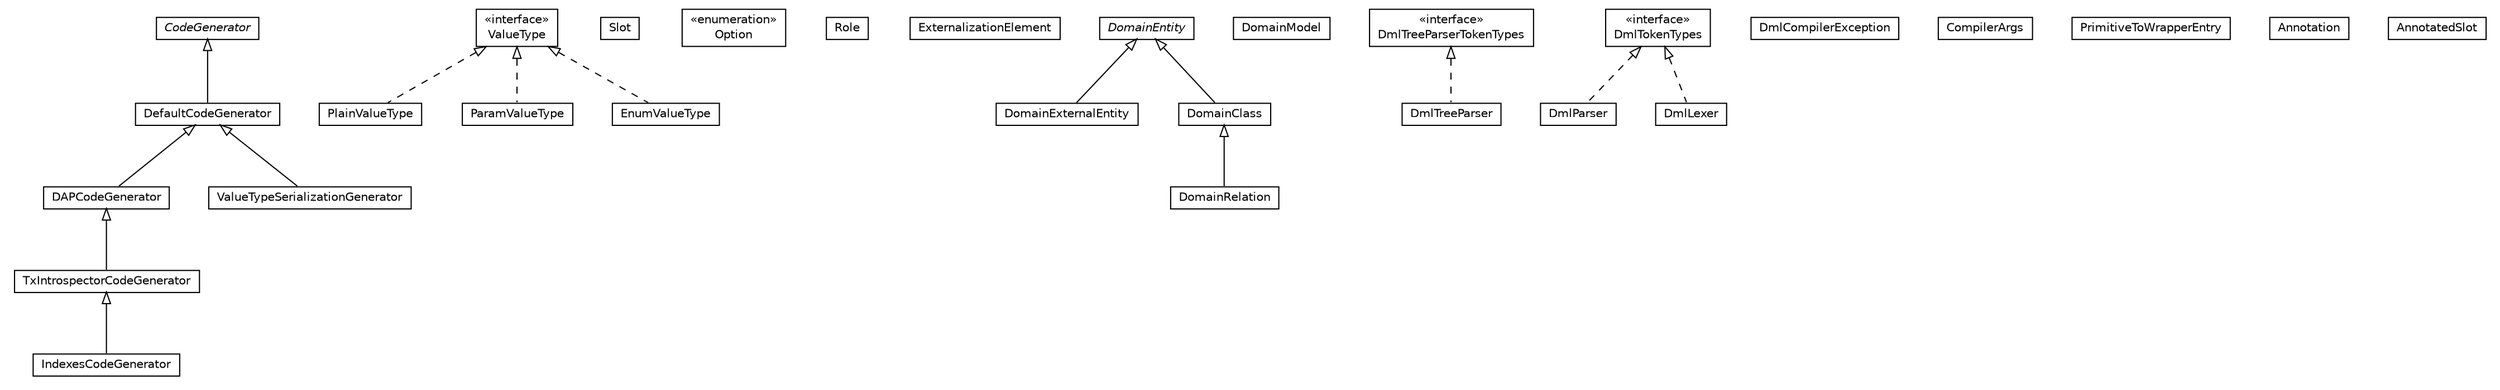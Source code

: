 #!/usr/local/bin/dot
#
# Class diagram 
# Generated by UMLGraph version 5.1 (http://www.umlgraph.org/)
#

digraph G {
	edge [fontname="Helvetica",fontsize=10,labelfontname="Helvetica",labelfontsize=10];
	node [fontname="Helvetica",fontsize=10,shape=plaintext];
	nodesep=0.25;
	ranksep=0.5;
	// pt.ist.fenixframework.dml.IndexesCodeGenerator
	c755 [label=<<table title="pt.ist.fenixframework.dml.IndexesCodeGenerator" border="0" cellborder="1" cellspacing="0" cellpadding="2" port="p" href="./IndexesCodeGenerator.html">
		<tr><td><table border="0" cellspacing="0" cellpadding="1">
<tr><td align="center" balign="center"> IndexesCodeGenerator </td></tr>
		</table></td></tr>
		</table>>, fontname="Helvetica", fontcolor="black", fontsize=10.0];
	// pt.ist.fenixframework.dml.TxIntrospectorCodeGenerator
	c756 [label=<<table title="pt.ist.fenixframework.dml.TxIntrospectorCodeGenerator" border="0" cellborder="1" cellspacing="0" cellpadding="2" port="p" href="./TxIntrospectorCodeGenerator.html">
		<tr><td><table border="0" cellspacing="0" cellpadding="1">
<tr><td align="center" balign="center"> TxIntrospectorCodeGenerator </td></tr>
		</table></td></tr>
		</table>>, fontname="Helvetica", fontcolor="black", fontsize=10.0];
	// pt.ist.fenixframework.dml.DAPCodeGenerator
	c757 [label=<<table title="pt.ist.fenixframework.dml.DAPCodeGenerator" border="0" cellborder="1" cellspacing="0" cellpadding="2" port="p" href="./DAPCodeGenerator.html">
		<tr><td><table border="0" cellspacing="0" cellpadding="1">
<tr><td align="center" balign="center"> DAPCodeGenerator </td></tr>
		</table></td></tr>
		</table>>, fontname="Helvetica", fontcolor="black", fontsize=10.0];
	// pt.ist.fenixframework.dml.ValueTypeSerializationGenerator
	c758 [label=<<table title="pt.ist.fenixframework.dml.ValueTypeSerializationGenerator" border="0" cellborder="1" cellspacing="0" cellpadding="2" port="p" href="./ValueTypeSerializationGenerator.html">
		<tr><td><table border="0" cellspacing="0" cellpadding="1">
<tr><td align="center" balign="center"> ValueTypeSerializationGenerator </td></tr>
		</table></td></tr>
		</table>>, fontname="Helvetica", fontcolor="black", fontsize=10.0];
	// pt.ist.fenixframework.dml.ValueType
	c759 [label=<<table title="pt.ist.fenixframework.dml.ValueType" border="0" cellborder="1" cellspacing="0" cellpadding="2" port="p" href="./ValueType.html">
		<tr><td><table border="0" cellspacing="0" cellpadding="1">
<tr><td align="center" balign="center"> &#171;interface&#187; </td></tr>
<tr><td align="center" balign="center"> ValueType </td></tr>
		</table></td></tr>
		</table>>, fontname="Helvetica", fontcolor="black", fontsize=10.0];
	// pt.ist.fenixframework.dml.Slot
	c760 [label=<<table title="pt.ist.fenixframework.dml.Slot" border="0" cellborder="1" cellspacing="0" cellpadding="2" port="p" href="./Slot.html">
		<tr><td><table border="0" cellspacing="0" cellpadding="1">
<tr><td align="center" balign="center"> Slot </td></tr>
		</table></td></tr>
		</table>>, fontname="Helvetica", fontcolor="black", fontsize=10.0];
	// pt.ist.fenixframework.dml.Slot.Option
	c761 [label=<<table title="pt.ist.fenixframework.dml.Slot.Option" border="0" cellborder="1" cellspacing="0" cellpadding="2" port="p" href="./Slot.Option.html">
		<tr><td><table border="0" cellspacing="0" cellpadding="1">
<tr><td align="center" balign="center"> &#171;enumeration&#187; </td></tr>
<tr><td align="center" balign="center"> Option </td></tr>
		</table></td></tr>
		</table>>, fontname="Helvetica", fontcolor="black", fontsize=10.0];
	// pt.ist.fenixframework.dml.Role
	c762 [label=<<table title="pt.ist.fenixframework.dml.Role" border="0" cellborder="1" cellspacing="0" cellpadding="2" port="p" href="./Role.html">
		<tr><td><table border="0" cellspacing="0" cellpadding="1">
<tr><td align="center" balign="center"> Role </td></tr>
		</table></td></tr>
		</table>>, fontname="Helvetica", fontcolor="black", fontsize=10.0];
	// pt.ist.fenixframework.dml.PlainValueType
	c763 [label=<<table title="pt.ist.fenixframework.dml.PlainValueType" border="0" cellborder="1" cellspacing="0" cellpadding="2" port="p" href="./PlainValueType.html">
		<tr><td><table border="0" cellspacing="0" cellpadding="1">
<tr><td align="center" balign="center"> PlainValueType </td></tr>
		</table></td></tr>
		</table>>, fontname="Helvetica", fontcolor="black", fontsize=10.0];
	// pt.ist.fenixframework.dml.ParamValueType
	c764 [label=<<table title="pt.ist.fenixframework.dml.ParamValueType" border="0" cellborder="1" cellspacing="0" cellpadding="2" port="p" href="./ParamValueType.html">
		<tr><td><table border="0" cellspacing="0" cellpadding="1">
<tr><td align="center" balign="center"> ParamValueType </td></tr>
		</table></td></tr>
		</table>>, fontname="Helvetica", fontcolor="black", fontsize=10.0];
	// pt.ist.fenixframework.dml.ExternalizationElement
	c765 [label=<<table title="pt.ist.fenixframework.dml.ExternalizationElement" border="0" cellborder="1" cellspacing="0" cellpadding="2" port="p" href="./ExternalizationElement.html">
		<tr><td><table border="0" cellspacing="0" cellpadding="1">
<tr><td align="center" balign="center"> ExternalizationElement </td></tr>
		</table></td></tr>
		</table>>, fontname="Helvetica", fontcolor="black", fontsize=10.0];
	// pt.ist.fenixframework.dml.EnumValueType
	c766 [label=<<table title="pt.ist.fenixframework.dml.EnumValueType" border="0" cellborder="1" cellspacing="0" cellpadding="2" port="p" href="./EnumValueType.html">
		<tr><td><table border="0" cellspacing="0" cellpadding="1">
<tr><td align="center" balign="center"> EnumValueType </td></tr>
		</table></td></tr>
		</table>>, fontname="Helvetica", fontcolor="black", fontsize=10.0];
	// pt.ist.fenixframework.dml.DomainRelation
	c767 [label=<<table title="pt.ist.fenixframework.dml.DomainRelation" border="0" cellborder="1" cellspacing="0" cellpadding="2" port="p" href="./DomainRelation.html">
		<tr><td><table border="0" cellspacing="0" cellpadding="1">
<tr><td align="center" balign="center"> DomainRelation </td></tr>
		</table></td></tr>
		</table>>, fontname="Helvetica", fontcolor="black", fontsize=10.0];
	// pt.ist.fenixframework.dml.DomainModel
	c768 [label=<<table title="pt.ist.fenixframework.dml.DomainModel" border="0" cellborder="1" cellspacing="0" cellpadding="2" port="p" href="./DomainModel.html">
		<tr><td><table border="0" cellspacing="0" cellpadding="1">
<tr><td align="center" balign="center"> DomainModel </td></tr>
		</table></td></tr>
		</table>>, fontname="Helvetica", fontcolor="black", fontsize=10.0];
	// pt.ist.fenixframework.dml.DomainExternalEntity
	c769 [label=<<table title="pt.ist.fenixframework.dml.DomainExternalEntity" border="0" cellborder="1" cellspacing="0" cellpadding="2" port="p" href="./DomainExternalEntity.html">
		<tr><td><table border="0" cellspacing="0" cellpadding="1">
<tr><td align="center" balign="center"> DomainExternalEntity </td></tr>
		</table></td></tr>
		</table>>, fontname="Helvetica", fontcolor="black", fontsize=10.0];
	// pt.ist.fenixframework.dml.DomainEntity
	c770 [label=<<table title="pt.ist.fenixframework.dml.DomainEntity" border="0" cellborder="1" cellspacing="0" cellpadding="2" port="p" href="./DomainEntity.html">
		<tr><td><table border="0" cellspacing="0" cellpadding="1">
<tr><td align="center" balign="center"><font face="Helvetica-Oblique"> DomainEntity </font></td></tr>
		</table></td></tr>
		</table>>, fontname="Helvetica", fontcolor="black", fontsize=10.0];
	// pt.ist.fenixframework.dml.DomainClass
	c771 [label=<<table title="pt.ist.fenixframework.dml.DomainClass" border="0" cellborder="1" cellspacing="0" cellpadding="2" port="p" href="./DomainClass.html">
		<tr><td><table border="0" cellspacing="0" cellpadding="1">
<tr><td align="center" balign="center"> DomainClass </td></tr>
		</table></td></tr>
		</table>>, fontname="Helvetica", fontcolor="black", fontsize=10.0];
	// pt.ist.fenixframework.dml.DmlTreeParserTokenTypes
	c772 [label=<<table title="pt.ist.fenixframework.dml.DmlTreeParserTokenTypes" border="0" cellborder="1" cellspacing="0" cellpadding="2" port="p" href="./DmlTreeParserTokenTypes.html">
		<tr><td><table border="0" cellspacing="0" cellpadding="1">
<tr><td align="center" balign="center"> &#171;interface&#187; </td></tr>
<tr><td align="center" balign="center"> DmlTreeParserTokenTypes </td></tr>
		</table></td></tr>
		</table>>, fontname="Helvetica", fontcolor="black", fontsize=10.0];
	// pt.ist.fenixframework.dml.DmlTreeParser
	c773 [label=<<table title="pt.ist.fenixframework.dml.DmlTreeParser" border="0" cellborder="1" cellspacing="0" cellpadding="2" port="p" href="./DmlTreeParser.html">
		<tr><td><table border="0" cellspacing="0" cellpadding="1">
<tr><td align="center" balign="center"> DmlTreeParser </td></tr>
		</table></td></tr>
		</table>>, fontname="Helvetica", fontcolor="black", fontsize=10.0];
	// pt.ist.fenixframework.dml.DmlTokenTypes
	c774 [label=<<table title="pt.ist.fenixframework.dml.DmlTokenTypes" border="0" cellborder="1" cellspacing="0" cellpadding="2" port="p" href="./DmlTokenTypes.html">
		<tr><td><table border="0" cellspacing="0" cellpadding="1">
<tr><td align="center" balign="center"> &#171;interface&#187; </td></tr>
<tr><td align="center" balign="center"> DmlTokenTypes </td></tr>
		</table></td></tr>
		</table>>, fontname="Helvetica", fontcolor="black", fontsize=10.0];
	// pt.ist.fenixframework.dml.DmlParser
	c775 [label=<<table title="pt.ist.fenixframework.dml.DmlParser" border="0" cellborder="1" cellspacing="0" cellpadding="2" port="p" href="./DmlParser.html">
		<tr><td><table border="0" cellspacing="0" cellpadding="1">
<tr><td align="center" balign="center"> DmlParser </td></tr>
		</table></td></tr>
		</table>>, fontname="Helvetica", fontcolor="black", fontsize=10.0];
	// pt.ist.fenixframework.dml.DmlLexer
	c776 [label=<<table title="pt.ist.fenixframework.dml.DmlLexer" border="0" cellborder="1" cellspacing="0" cellpadding="2" port="p" href="./DmlLexer.html">
		<tr><td><table border="0" cellspacing="0" cellpadding="1">
<tr><td align="center" balign="center"> DmlLexer </td></tr>
		</table></td></tr>
		</table>>, fontname="Helvetica", fontcolor="black", fontsize=10.0];
	// pt.ist.fenixframework.dml.DmlCompilerException
	c777 [label=<<table title="pt.ist.fenixframework.dml.DmlCompilerException" border="0" cellborder="1" cellspacing="0" cellpadding="2" port="p" href="./DmlCompilerException.html">
		<tr><td><table border="0" cellspacing="0" cellpadding="1">
<tr><td align="center" balign="center"> DmlCompilerException </td></tr>
		</table></td></tr>
		</table>>, fontname="Helvetica", fontcolor="black", fontsize=10.0];
	// pt.ist.fenixframework.dml.DefaultCodeGenerator
	c778 [label=<<table title="pt.ist.fenixframework.dml.DefaultCodeGenerator" border="0" cellborder="1" cellspacing="0" cellpadding="2" port="p" href="./DefaultCodeGenerator.html">
		<tr><td><table border="0" cellspacing="0" cellpadding="1">
<tr><td align="center" balign="center"> DefaultCodeGenerator </td></tr>
		</table></td></tr>
		</table>>, fontname="Helvetica", fontcolor="black", fontsize=10.0];
	// pt.ist.fenixframework.dml.CompilerArgs
	c779 [label=<<table title="pt.ist.fenixframework.dml.CompilerArgs" border="0" cellborder="1" cellspacing="0" cellpadding="2" port="p" href="./CompilerArgs.html">
		<tr><td><table border="0" cellspacing="0" cellpadding="1">
<tr><td align="center" balign="center"> CompilerArgs </td></tr>
		</table></td></tr>
		</table>>, fontname="Helvetica", fontcolor="black", fontsize=10.0];
	// pt.ist.fenixframework.dml.CodeGenerator
	c780 [label=<<table title="pt.ist.fenixframework.dml.CodeGenerator" border="0" cellborder="1" cellspacing="0" cellpadding="2" port="p" href="./CodeGenerator.html">
		<tr><td><table border="0" cellspacing="0" cellpadding="1">
<tr><td align="center" balign="center"><font face="Helvetica-Oblique"> CodeGenerator </font></td></tr>
		</table></td></tr>
		</table>>, fontname="Helvetica", fontcolor="black", fontsize=10.0];
	// pt.ist.fenixframework.dml.CodeGenerator.PrimitiveToWrapperEntry
	c781 [label=<<table title="pt.ist.fenixframework.dml.CodeGenerator.PrimitiveToWrapperEntry" border="0" cellborder="1" cellspacing="0" cellpadding="2" port="p" href="./CodeGenerator.PrimitiveToWrapperEntry.html">
		<tr><td><table border="0" cellspacing="0" cellpadding="1">
<tr><td align="center" balign="center"> PrimitiveToWrapperEntry </td></tr>
		</table></td></tr>
		</table>>, fontname="Helvetica", fontcolor="black", fontsize=10.0];
	// pt.ist.fenixframework.dml.Annotation
	c782 [label=<<table title="pt.ist.fenixframework.dml.Annotation" border="0" cellborder="1" cellspacing="0" cellpadding="2" port="p" href="./Annotation.html">
		<tr><td><table border="0" cellspacing="0" cellpadding="1">
<tr><td align="center" balign="center"> Annotation </td></tr>
		</table></td></tr>
		</table>>, fontname="Helvetica", fontcolor="black", fontsize=10.0];
	// pt.ist.fenixframework.dml.AnnotatedSlot
	c783 [label=<<table title="pt.ist.fenixframework.dml.AnnotatedSlot" border="0" cellborder="1" cellspacing="0" cellpadding="2" port="p" href="./AnnotatedSlot.html">
		<tr><td><table border="0" cellspacing="0" cellpadding="1">
<tr><td align="center" balign="center"> AnnotatedSlot </td></tr>
		</table></td></tr>
		</table>>, fontname="Helvetica", fontcolor="black", fontsize=10.0];
	//pt.ist.fenixframework.dml.IndexesCodeGenerator extends pt.ist.fenixframework.dml.TxIntrospectorCodeGenerator
	c756:p -> c755:p [dir=back,arrowtail=empty];
	//pt.ist.fenixframework.dml.TxIntrospectorCodeGenerator extends pt.ist.fenixframework.dml.DAPCodeGenerator
	c757:p -> c756:p [dir=back,arrowtail=empty];
	//pt.ist.fenixframework.dml.DAPCodeGenerator extends pt.ist.fenixframework.dml.DefaultCodeGenerator
	c778:p -> c757:p [dir=back,arrowtail=empty];
	//pt.ist.fenixframework.dml.ValueTypeSerializationGenerator extends pt.ist.fenixframework.dml.DefaultCodeGenerator
	c778:p -> c758:p [dir=back,arrowtail=empty];
	//pt.ist.fenixframework.dml.PlainValueType implements pt.ist.fenixframework.dml.ValueType
	c759:p -> c763:p [dir=back,arrowtail=empty,style=dashed];
	//pt.ist.fenixframework.dml.ParamValueType implements pt.ist.fenixframework.dml.ValueType
	c759:p -> c764:p [dir=back,arrowtail=empty,style=dashed];
	//pt.ist.fenixframework.dml.EnumValueType implements pt.ist.fenixframework.dml.ValueType
	c759:p -> c766:p [dir=back,arrowtail=empty,style=dashed];
	//pt.ist.fenixframework.dml.DomainRelation extends pt.ist.fenixframework.dml.DomainClass
	c771:p -> c767:p [dir=back,arrowtail=empty];
	//pt.ist.fenixframework.dml.DomainExternalEntity extends pt.ist.fenixframework.dml.DomainEntity
	c770:p -> c769:p [dir=back,arrowtail=empty];
	//pt.ist.fenixframework.dml.DomainClass extends pt.ist.fenixframework.dml.DomainEntity
	c770:p -> c771:p [dir=back,arrowtail=empty];
	//pt.ist.fenixframework.dml.DmlTreeParser implements pt.ist.fenixframework.dml.DmlTreeParserTokenTypes
	c772:p -> c773:p [dir=back,arrowtail=empty,style=dashed];
	//pt.ist.fenixframework.dml.DmlParser implements pt.ist.fenixframework.dml.DmlTokenTypes
	c774:p -> c775:p [dir=back,arrowtail=empty,style=dashed];
	//pt.ist.fenixframework.dml.DmlLexer implements pt.ist.fenixframework.dml.DmlTokenTypes
	c774:p -> c776:p [dir=back,arrowtail=empty,style=dashed];
	//pt.ist.fenixframework.dml.DefaultCodeGenerator extends pt.ist.fenixframework.dml.CodeGenerator
	c780:p -> c778:p [dir=back,arrowtail=empty];
}

